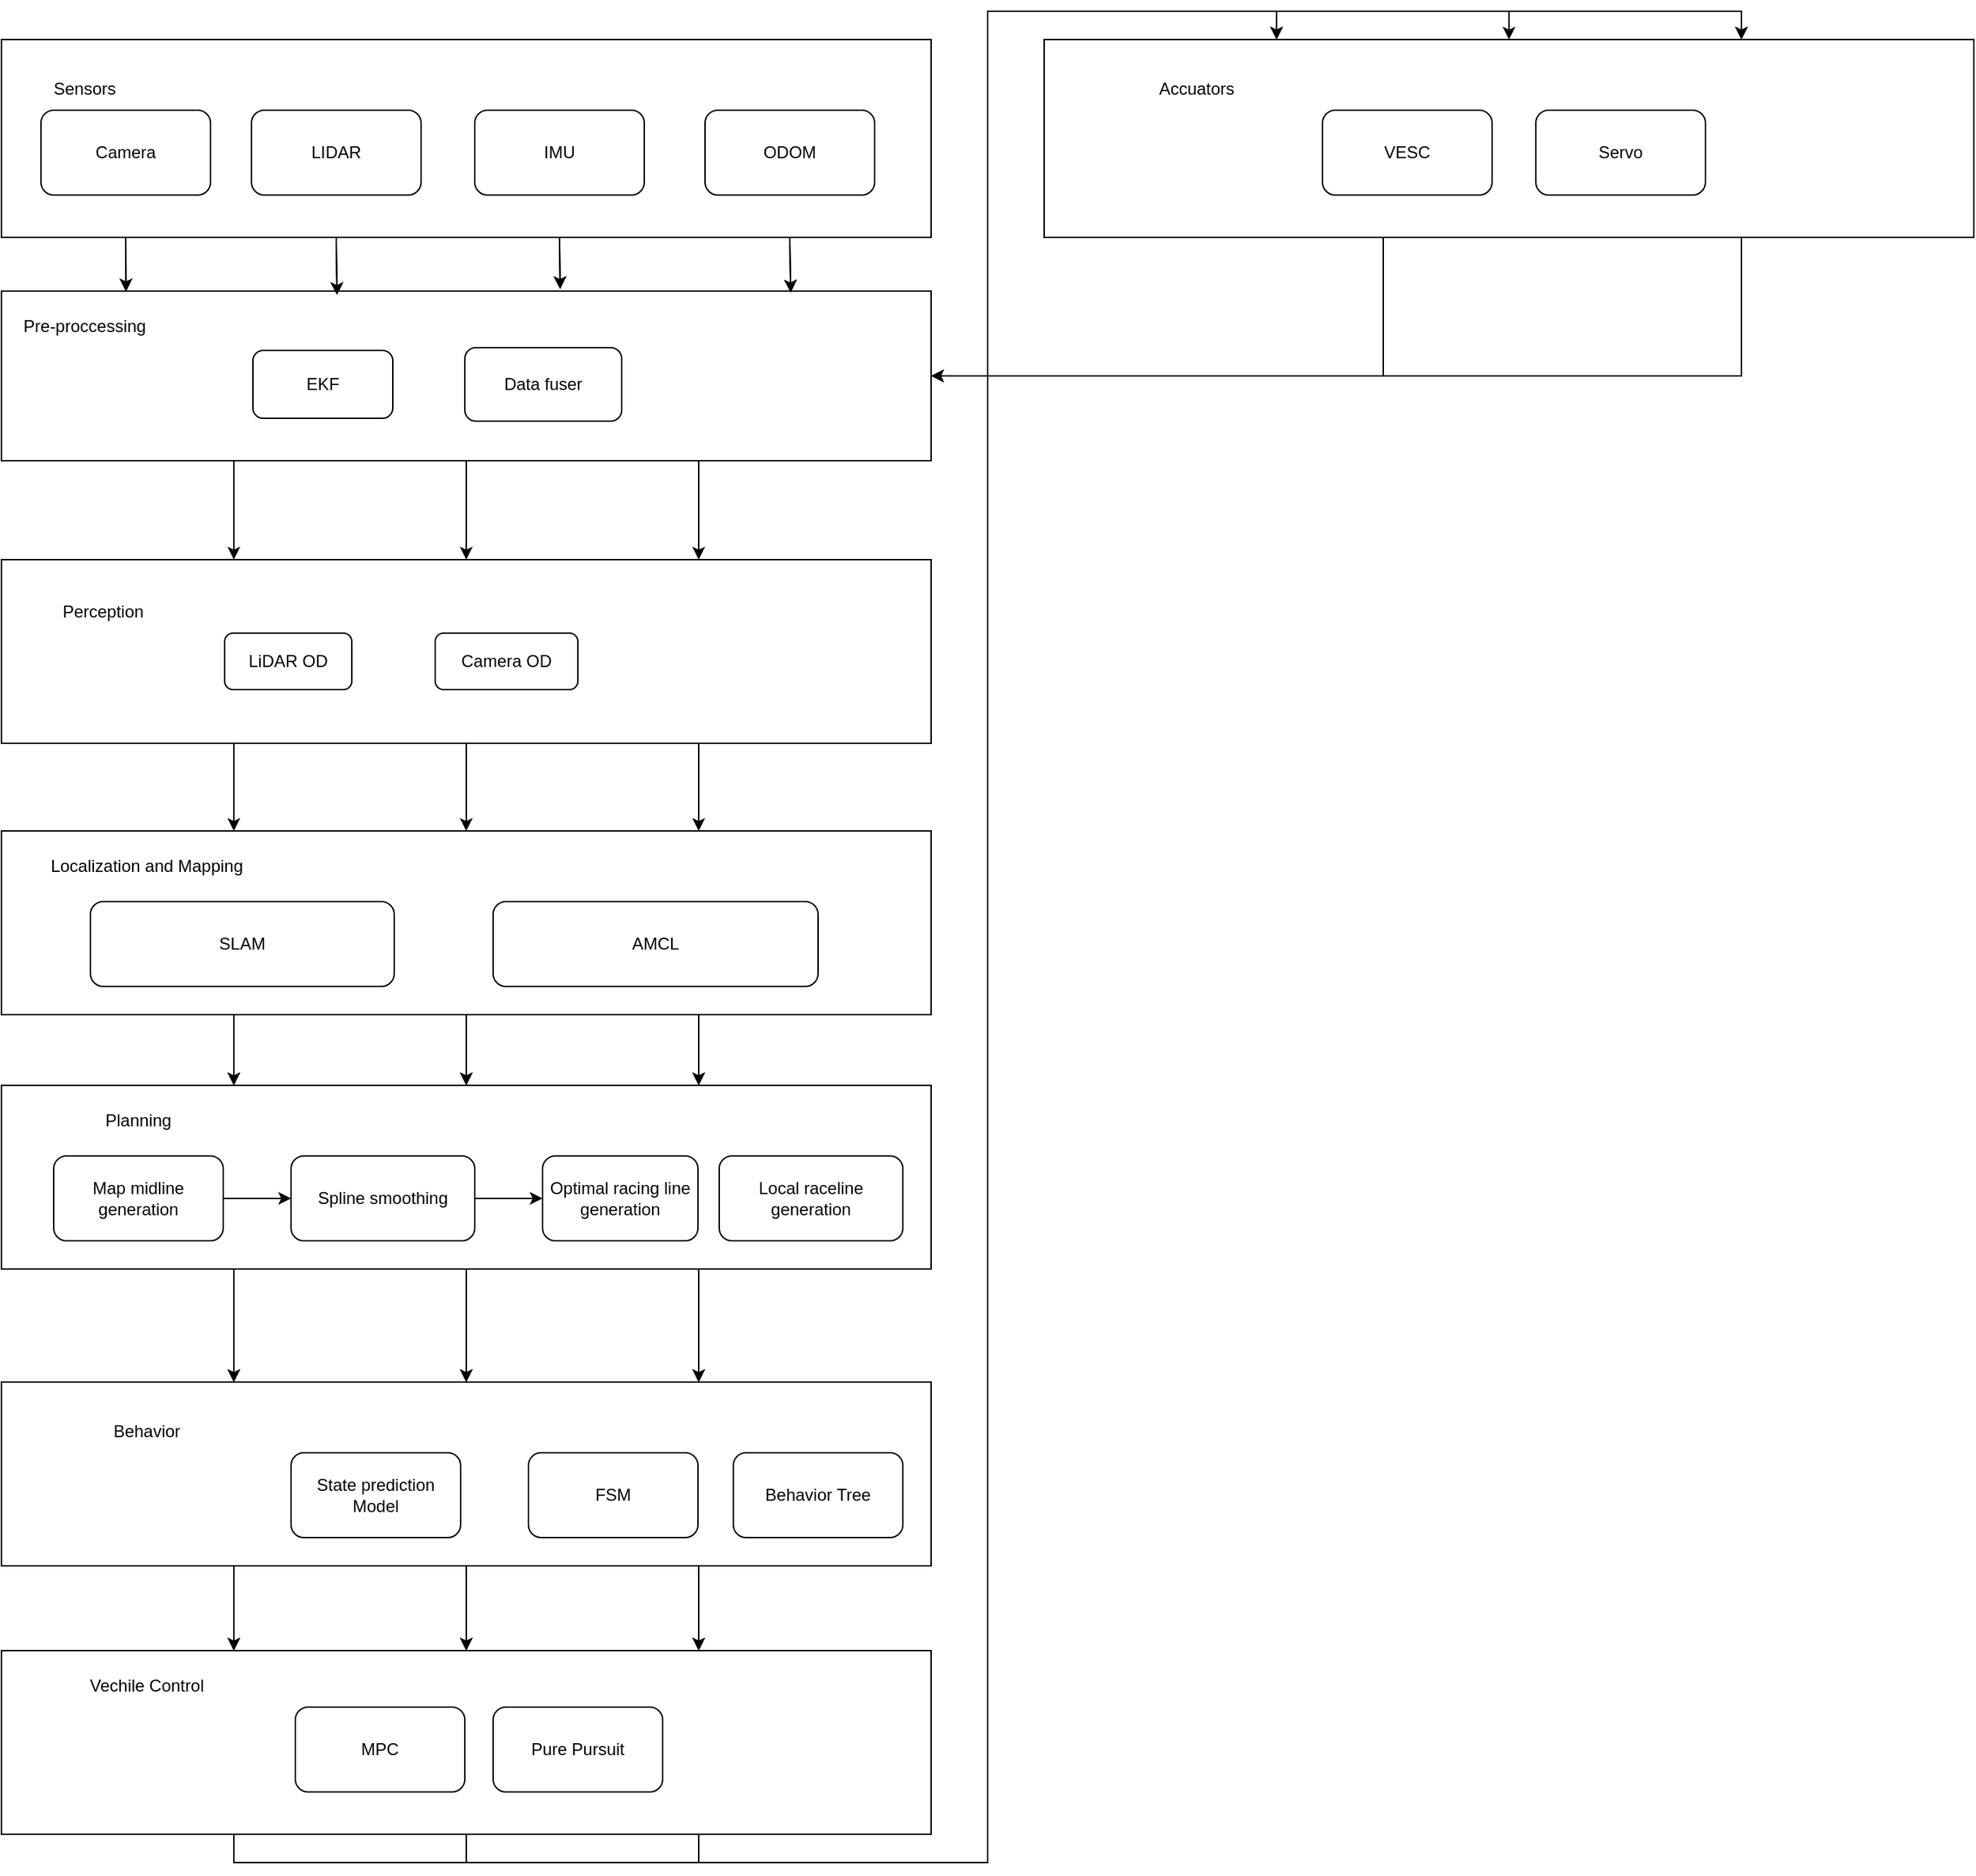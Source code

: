 <mxfile version="28.1.1">
  <diagram name="Page-1" id="lpdvkDeaQj6mhswcbwgS">
    <mxGraphModel dx="1603" dy="1923" grid="1" gridSize="10" guides="1" tooltips="1" connect="1" arrows="1" fold="1" page="1" pageScale="1" pageWidth="850" pageHeight="1100" math="0" shadow="0">
      <root>
        <mxCell id="0" />
        <mxCell id="1" parent="0" />
        <mxCell id="q6LDLmVfUIUNQwf7jNVP-4" value="" style="rounded=0;whiteSpace=wrap;html=1;labelBackgroundColor=none;" parent="1" vertex="1">
          <mxGeometry x="262" y="-462" width="658" height="120" as="geometry" />
        </mxCell>
        <mxCell id="q6LDLmVfUIUNQwf7jNVP-5" value="Pre-proccessing" style="text;strokeColor=none;align=center;fillColor=none;html=1;verticalAlign=middle;whiteSpace=wrap;rounded=0;labelBackgroundColor=none;" parent="1" vertex="1">
          <mxGeometry x="272" y="-452" width="98" height="30" as="geometry" />
        </mxCell>
        <mxCell id="q6LDLmVfUIUNQwf7jNVP-6" value="Camera" style="rounded=1;whiteSpace=wrap;html=1;labelBackgroundColor=none;" parent="1" vertex="1">
          <mxGeometry x="290" y="-590" width="120" height="60" as="geometry" />
        </mxCell>
        <mxCell id="q6LDLmVfUIUNQwf7jNVP-8" value="LIDAR" style="rounded=1;whiteSpace=wrap;html=1;labelBackgroundColor=none;" parent="1" vertex="1">
          <mxGeometry x="439" y="-590" width="120" height="60" as="geometry" />
        </mxCell>
        <mxCell id="q6LDLmVfUIUNQwf7jNVP-10" value="IMU" style="rounded=1;whiteSpace=wrap;html=1;labelBackgroundColor=none;" parent="1" vertex="1">
          <mxGeometry x="597" y="-590" width="120" height="60" as="geometry" />
        </mxCell>
        <mxCell id="q6LDLmVfUIUNQwf7jNVP-11" value="Fuser 1" style="rounded=1;whiteSpace=wrap;html=1;labelBackgroundColor=none;" parent="1" vertex="1">
          <mxGeometry x="459" y="-402" width="80" height="30" as="geometry" />
        </mxCell>
        <mxCell id="q6LDLmVfUIUNQwf7jNVP-12" value="Fuser 2" style="rounded=1;whiteSpace=wrap;html=1;labelBackgroundColor=none;" parent="1" vertex="1">
          <mxGeometry x="660" y="-402" width="80" height="30" as="geometry" />
        </mxCell>
        <mxCell id="q6LDLmVfUIUNQwf7jNVP-13" style="edgeStyle=orthogonalEdgeStyle;rounded=0;orthogonalLoop=1;jettySize=auto;html=1;exitX=0.25;exitY=1;exitDx=0;exitDy=0;entryX=0.25;entryY=0;entryDx=0;entryDy=0;labelBackgroundColor=none;fontColor=default;" parent="1" source="q6LDLmVfUIUNQwf7jNVP-16" target="q6LDLmVfUIUNQwf7jNVP-29" edge="1">
          <mxGeometry relative="1" as="geometry" />
        </mxCell>
        <mxCell id="q6LDLmVfUIUNQwf7jNVP-14" value="" style="edgeStyle=orthogonalEdgeStyle;rounded=0;orthogonalLoop=1;jettySize=auto;html=1;labelBackgroundColor=none;fontColor=default;" parent="1" source="q6LDLmVfUIUNQwf7jNVP-16" target="q6LDLmVfUIUNQwf7jNVP-29" edge="1">
          <mxGeometry relative="1" as="geometry" />
        </mxCell>
        <mxCell id="q6LDLmVfUIUNQwf7jNVP-15" style="edgeStyle=orthogonalEdgeStyle;rounded=0;orthogonalLoop=1;jettySize=auto;html=1;exitX=0.75;exitY=1;exitDx=0;exitDy=0;entryX=0.75;entryY=0;entryDx=0;entryDy=0;labelBackgroundColor=none;fontColor=default;" parent="1" source="q6LDLmVfUIUNQwf7jNVP-16" target="q6LDLmVfUIUNQwf7jNVP-29" edge="1">
          <mxGeometry relative="1" as="geometry" />
        </mxCell>
        <mxCell id="q6LDLmVfUIUNQwf7jNVP-16" value="" style="rounded=0;whiteSpace=wrap;html=1;labelBackgroundColor=none;" parent="1" vertex="1">
          <mxGeometry x="262" y="-80" width="658" height="130" as="geometry" />
        </mxCell>
        <mxCell id="q6LDLmVfUIUNQwf7jNVP-17" value="Localization and Mapping" style="text;strokeColor=none;align=center;fillColor=none;html=1;verticalAlign=middle;whiteSpace=wrap;rounded=0;labelBackgroundColor=none;" parent="1" vertex="1">
          <mxGeometry x="280" y="-70" width="170" height="30" as="geometry" />
        </mxCell>
        <mxCell id="q6LDLmVfUIUNQwf7jNVP-18" style="edgeStyle=orthogonalEdgeStyle;rounded=0;orthogonalLoop=1;jettySize=auto;html=1;entryX=0.134;entryY=0.002;entryDx=0;entryDy=0;entryPerimeter=0;labelBackgroundColor=none;fontColor=default;" parent="1" source="q6LDLmVfUIUNQwf7jNVP-6" target="q6LDLmVfUIUNQwf7jNVP-4" edge="1">
          <mxGeometry relative="1" as="geometry" />
        </mxCell>
        <mxCell id="q6LDLmVfUIUNQwf7jNVP-19" style="edgeStyle=orthogonalEdgeStyle;rounded=0;orthogonalLoop=1;jettySize=auto;html=1;entryX=0.361;entryY=0.023;entryDx=0;entryDy=0;entryPerimeter=0;labelBackgroundColor=none;fontColor=default;" parent="1" source="q6LDLmVfUIUNQwf7jNVP-8" target="q6LDLmVfUIUNQwf7jNVP-4" edge="1">
          <mxGeometry relative="1" as="geometry" />
        </mxCell>
        <mxCell id="q6LDLmVfUIUNQwf7jNVP-20" style="edgeStyle=orthogonalEdgeStyle;rounded=0;orthogonalLoop=1;jettySize=auto;html=1;entryX=0.601;entryY=-0.012;entryDx=0;entryDy=0;entryPerimeter=0;labelBackgroundColor=none;fontColor=default;" parent="1" source="q6LDLmVfUIUNQwf7jNVP-10" target="q6LDLmVfUIUNQwf7jNVP-4" edge="1">
          <mxGeometry relative="1" as="geometry" />
        </mxCell>
        <mxCell id="q6LDLmVfUIUNQwf7jNVP-22" value="ODOM" style="rounded=1;whiteSpace=wrap;html=1;labelBackgroundColor=none;" parent="1" vertex="1">
          <mxGeometry x="760" y="-590" width="120" height="60" as="geometry" />
        </mxCell>
        <mxCell id="q6LDLmVfUIUNQwf7jNVP-23" style="edgeStyle=orthogonalEdgeStyle;rounded=0;orthogonalLoop=1;jettySize=auto;html=1;entryX=0.849;entryY=0.008;entryDx=0;entryDy=0;entryPerimeter=0;labelBackgroundColor=none;fontColor=default;" parent="1" source="q6LDLmVfUIUNQwf7jNVP-22" target="q6LDLmVfUIUNQwf7jNVP-4" edge="1">
          <mxGeometry relative="1" as="geometry" />
        </mxCell>
        <mxCell id="q6LDLmVfUIUNQwf7jNVP-24" value="SLAM" style="rounded=1;whiteSpace=wrap;html=1;labelBackgroundColor=none;" parent="1" vertex="1">
          <mxGeometry x="325" y="-30" width="215" height="60" as="geometry" />
        </mxCell>
        <mxCell id="q6LDLmVfUIUNQwf7jNVP-25" value="AMCL" style="rounded=1;whiteSpace=wrap;html=1;labelBackgroundColor=none;" parent="1" vertex="1">
          <mxGeometry x="610" y="-30" width="230" height="60" as="geometry" />
        </mxCell>
        <mxCell id="q6LDLmVfUIUNQwf7jNVP-26" style="edgeStyle=orthogonalEdgeStyle;rounded=0;orthogonalLoop=1;jettySize=auto;html=1;exitX=0.25;exitY=1;exitDx=0;exitDy=0;entryX=0.25;entryY=0;entryDx=0;entryDy=0;labelBackgroundColor=none;fontColor=default;" parent="1" source="q6LDLmVfUIUNQwf7jNVP-29" target="q6LDLmVfUIUNQwf7jNVP-39" edge="1">
          <mxGeometry relative="1" as="geometry" />
        </mxCell>
        <mxCell id="q6LDLmVfUIUNQwf7jNVP-27" style="edgeStyle=orthogonalEdgeStyle;rounded=0;orthogonalLoop=1;jettySize=auto;html=1;exitX=0.5;exitY=1;exitDx=0;exitDy=0;entryX=0.5;entryY=0;entryDx=0;entryDy=0;labelBackgroundColor=none;fontColor=default;" parent="1" source="q6LDLmVfUIUNQwf7jNVP-29" target="q6LDLmVfUIUNQwf7jNVP-39" edge="1">
          <mxGeometry relative="1" as="geometry" />
        </mxCell>
        <mxCell id="q6LDLmVfUIUNQwf7jNVP-28" style="edgeStyle=orthogonalEdgeStyle;rounded=0;orthogonalLoop=1;jettySize=auto;html=1;exitX=0.75;exitY=1;exitDx=0;exitDy=0;entryX=0.75;entryY=0;entryDx=0;entryDy=0;labelBackgroundColor=none;fontColor=default;" parent="1" source="q6LDLmVfUIUNQwf7jNVP-29" target="q6LDLmVfUIUNQwf7jNVP-39" edge="1">
          <mxGeometry relative="1" as="geometry" />
        </mxCell>
        <mxCell id="q6LDLmVfUIUNQwf7jNVP-29" value="" style="rounded=0;whiteSpace=wrap;html=1;labelBackgroundColor=none;" parent="1" vertex="1">
          <mxGeometry x="262" y="100" width="658" height="130" as="geometry" />
        </mxCell>
        <mxCell id="q6LDLmVfUIUNQwf7jNVP-30" value="Map and Raceline generation" style="text;html=1;align=center;verticalAlign=middle;whiteSpace=wrap;rounded=0;labelBackgroundColor=none;" parent="1" vertex="1">
          <mxGeometry x="279" y="110" width="160" height="30" as="geometry" />
        </mxCell>
        <mxCell id="q6LDLmVfUIUNQwf7jNVP-31" style="edgeStyle=orthogonalEdgeStyle;rounded=0;orthogonalLoop=1;jettySize=auto;html=1;exitX=1;exitY=0.5;exitDx=0;exitDy=0;entryX=0;entryY=0.5;entryDx=0;entryDy=0;labelBackgroundColor=none;fontColor=default;" parent="1" source="q6LDLmVfUIUNQwf7jNVP-32" target="q6LDLmVfUIUNQwf7jNVP-34" edge="1">
          <mxGeometry relative="1" as="geometry" />
        </mxCell>
        <mxCell id="q6LDLmVfUIUNQwf7jNVP-32" value="Map midline generation" style="rounded=1;whiteSpace=wrap;html=1;labelBackgroundColor=none;" parent="1" vertex="1">
          <mxGeometry x="352" y="150" width="120" height="60" as="geometry" />
        </mxCell>
        <mxCell id="q6LDLmVfUIUNQwf7jNVP-33" value="" style="edgeStyle=orthogonalEdgeStyle;rounded=0;orthogonalLoop=1;jettySize=auto;html=1;labelBackgroundColor=none;fontColor=default;" parent="1" source="q6LDLmVfUIUNQwf7jNVP-34" target="q6LDLmVfUIUNQwf7jNVP-35" edge="1">
          <mxGeometry relative="1" as="geometry" />
        </mxCell>
        <mxCell id="q6LDLmVfUIUNQwf7jNVP-34" value="Spline smoothing" style="rounded=1;whiteSpace=wrap;html=1;labelBackgroundColor=none;" parent="1" vertex="1">
          <mxGeometry x="539" y="150" width="130" height="60" as="geometry" />
        </mxCell>
        <mxCell id="q6LDLmVfUIUNQwf7jNVP-35" value="Optimal racing line generation" style="rounded=1;whiteSpace=wrap;html=1;labelBackgroundColor=none;" parent="1" vertex="1">
          <mxGeometry x="740" y="150" width="110" height="60" as="geometry" />
        </mxCell>
        <mxCell id="q6LDLmVfUIUNQwf7jNVP-36" style="edgeStyle=orthogonalEdgeStyle;rounded=0;orthogonalLoop=1;jettySize=auto;html=1;exitX=0.25;exitY=1;exitDx=0;exitDy=0;entryX=0.25;entryY=0;entryDx=0;entryDy=0;labelBackgroundColor=none;fontColor=default;" parent="1" source="q6LDLmVfUIUNQwf7jNVP-39" target="q6LDLmVfUIUNQwf7jNVP-43" edge="1">
          <mxGeometry relative="1" as="geometry" />
        </mxCell>
        <mxCell id="q6LDLmVfUIUNQwf7jNVP-37" style="edgeStyle=orthogonalEdgeStyle;rounded=0;orthogonalLoop=1;jettySize=auto;html=1;exitX=0.5;exitY=1;exitDx=0;exitDy=0;entryX=0.5;entryY=0;entryDx=0;entryDy=0;labelBackgroundColor=none;fontColor=default;" parent="1" source="q6LDLmVfUIUNQwf7jNVP-39" target="q6LDLmVfUIUNQwf7jNVP-43" edge="1">
          <mxGeometry relative="1" as="geometry" />
        </mxCell>
        <mxCell id="q6LDLmVfUIUNQwf7jNVP-38" style="edgeStyle=orthogonalEdgeStyle;rounded=0;orthogonalLoop=1;jettySize=auto;html=1;exitX=0.75;exitY=1;exitDx=0;exitDy=0;entryX=0.75;entryY=0;entryDx=0;entryDy=0;labelBackgroundColor=none;fontColor=default;" parent="1" source="q6LDLmVfUIUNQwf7jNVP-39" target="q6LDLmVfUIUNQwf7jNVP-43" edge="1">
          <mxGeometry relative="1" as="geometry" />
        </mxCell>
        <mxCell id="q6LDLmVfUIUNQwf7jNVP-39" value="" style="rounded=0;whiteSpace=wrap;html=1;labelBackgroundColor=none;" parent="1" vertex="1">
          <mxGeometry x="262" y="310" width="658" height="130" as="geometry" />
        </mxCell>
        <mxCell id="q6LDLmVfUIUNQwf7jNVP-40" value="Vechile State Machine" style="text;html=1;align=center;verticalAlign=middle;whiteSpace=wrap;rounded=0;labelBackgroundColor=none;" parent="1" vertex="1">
          <mxGeometry x="285" y="330" width="160" height="30" as="geometry" />
        </mxCell>
        <mxCell id="q6LDLmVfUIUNQwf7jNVP-41" value="FSM" style="rounded=1;whiteSpace=wrap;html=1;labelBackgroundColor=none;" parent="1" vertex="1">
          <mxGeometry x="720" y="360" width="120" height="60" as="geometry" />
        </mxCell>
        <mxCell id="q6LDLmVfUIUNQwf7jNVP-42" value="&lt;div&gt;State prediction&lt;/div&gt;&lt;div&gt;Model&lt;/div&gt;" style="rounded=1;whiteSpace=wrap;html=1;labelBackgroundColor=none;" parent="1" vertex="1">
          <mxGeometry x="549" y="360" width="120" height="60" as="geometry" />
        </mxCell>
        <mxCell id="q6LDLmVfUIUNQwf7jNVP-59" style="edgeStyle=orthogonalEdgeStyle;rounded=0;orthogonalLoop=1;jettySize=auto;html=1;exitX=0.25;exitY=1;exitDx=0;exitDy=0;entryX=0.25;entryY=0;entryDx=0;entryDy=0;labelBackgroundColor=none;fontColor=default;" parent="1" source="q6LDLmVfUIUNQwf7jNVP-43" target="q6LDLmVfUIUNQwf7jNVP-54" edge="1">
          <mxGeometry relative="1" as="geometry" />
        </mxCell>
        <mxCell id="q6LDLmVfUIUNQwf7jNVP-61" style="edgeStyle=orthogonalEdgeStyle;rounded=0;orthogonalLoop=1;jettySize=auto;html=1;exitX=0.75;exitY=1;exitDx=0;exitDy=0;entryX=0.75;entryY=0;entryDx=0;entryDy=0;labelBackgroundColor=none;fontColor=default;" parent="1" source="q6LDLmVfUIUNQwf7jNVP-43" target="q6LDLmVfUIUNQwf7jNVP-54" edge="1">
          <mxGeometry relative="1" as="geometry" />
        </mxCell>
        <mxCell id="q6LDLmVfUIUNQwf7jNVP-43" value="" style="rounded=0;whiteSpace=wrap;html=1;labelBackgroundColor=none;" parent="1" vertex="1">
          <mxGeometry x="262" y="500" width="658" height="130" as="geometry" />
        </mxCell>
        <mxCell id="q6LDLmVfUIUNQwf7jNVP-44" value="Vechile Control" style="text;html=1;align=center;verticalAlign=middle;whiteSpace=wrap;rounded=0;labelBackgroundColor=none;" parent="1" vertex="1">
          <mxGeometry x="285" y="510" width="160" height="30" as="geometry" />
        </mxCell>
        <mxCell id="q6LDLmVfUIUNQwf7jNVP-45" value="MPC" style="rounded=1;whiteSpace=wrap;html=1;labelBackgroundColor=none;" parent="1" vertex="1">
          <mxGeometry x="470" y="540" width="120" height="60" as="geometry" />
        </mxCell>
        <mxCell id="q6LDLmVfUIUNQwf7jNVP-46" value="Pure Pursuit" style="rounded=1;whiteSpace=wrap;html=1;labelBackgroundColor=none;" parent="1" vertex="1">
          <mxGeometry x="610" y="540" width="120" height="60" as="geometry" />
        </mxCell>
        <mxCell id="q6LDLmVfUIUNQwf7jNVP-54" value="" style="rounded=0;whiteSpace=wrap;html=1;labelBackgroundColor=none;" parent="1" vertex="1">
          <mxGeometry x="1000" y="-640" width="658" height="140" as="geometry" />
        </mxCell>
        <mxCell id="q6LDLmVfUIUNQwf7jNVP-55" value="Accuators" style="text;html=1;align=center;verticalAlign=middle;whiteSpace=wrap;rounded=0;labelBackgroundColor=none;" parent="1" vertex="1">
          <mxGeometry x="1028" y="-620" width="160" height="30" as="geometry" />
        </mxCell>
        <mxCell id="q6LDLmVfUIUNQwf7jNVP-62" value="Motor" style="rounded=1;whiteSpace=wrap;html=1;labelBackgroundColor=none;" parent="1" vertex="1">
          <mxGeometry x="1197" y="-590" width="120" height="60" as="geometry" />
        </mxCell>
        <mxCell id="q6LDLmVfUIUNQwf7jNVP-63" value="Servo" style="rounded=1;whiteSpace=wrap;html=1;labelBackgroundColor=none;" parent="1" vertex="1">
          <mxGeometry x="1348" y="-590" width="120" height="60" as="geometry" />
        </mxCell>
        <mxCell id="q6LDLmVfUIUNQwf7jNVP-122" style="edgeStyle=orthogonalEdgeStyle;rounded=0;orthogonalLoop=1;jettySize=auto;html=1;exitX=0.25;exitY=1;exitDx=0;exitDy=0;entryX=0.25;entryY=0;entryDx=0;entryDy=0;" parent="1" source="q6LDLmVfUIUNQwf7jNVP-67" target="q6LDLmVfUIUNQwf7jNVP-121" edge="1">
          <mxGeometry relative="1" as="geometry" />
        </mxCell>
        <mxCell id="q6LDLmVfUIUNQwf7jNVP-123" value="" style="edgeStyle=orthogonalEdgeStyle;rounded=0;orthogonalLoop=1;jettySize=auto;html=1;" parent="1" source="q6LDLmVfUIUNQwf7jNVP-67" target="q6LDLmVfUIUNQwf7jNVP-121" edge="1">
          <mxGeometry relative="1" as="geometry" />
        </mxCell>
        <mxCell id="q6LDLmVfUIUNQwf7jNVP-124" style="edgeStyle=orthogonalEdgeStyle;rounded=0;orthogonalLoop=1;jettySize=auto;html=1;exitX=0.75;exitY=1;exitDx=0;exitDy=0;entryX=0.75;entryY=0;entryDx=0;entryDy=0;" parent="1" source="q6LDLmVfUIUNQwf7jNVP-67" target="q6LDLmVfUIUNQwf7jNVP-121" edge="1">
          <mxGeometry relative="1" as="geometry" />
        </mxCell>
        <mxCell id="q6LDLmVfUIUNQwf7jNVP-67" value="" style="rounded=0;whiteSpace=wrap;html=1;labelBackgroundColor=none;" parent="1" vertex="1">
          <mxGeometry x="262" y="-462" width="658" height="120" as="geometry" />
        </mxCell>
        <mxCell id="q6LDLmVfUIUNQwf7jNVP-68" value="Pre-proccessing" style="text;strokeColor=none;align=center;fillColor=none;html=1;verticalAlign=middle;whiteSpace=wrap;rounded=0;labelBackgroundColor=none;" parent="1" vertex="1">
          <mxGeometry x="272" y="-452" width="98" height="30" as="geometry" />
        </mxCell>
        <mxCell id="q6LDLmVfUIUNQwf7jNVP-72" value="EKF" style="rounded=1;whiteSpace=wrap;html=1;labelBackgroundColor=none;" parent="1" vertex="1">
          <mxGeometry x="440" y="-420" width="99" height="48" as="geometry" />
        </mxCell>
        <mxCell id="q6LDLmVfUIUNQwf7jNVP-73" value="&lt;div&gt;Data fuser&lt;/div&gt;" style="rounded=1;whiteSpace=wrap;html=1;labelBackgroundColor=none;" parent="1" vertex="1">
          <mxGeometry x="590" y="-422" width="111" height="52" as="geometry" />
        </mxCell>
        <mxCell id="q6LDLmVfUIUNQwf7jNVP-74" style="edgeStyle=orthogonalEdgeStyle;rounded=0;orthogonalLoop=1;jettySize=auto;html=1;exitX=0.25;exitY=1;exitDx=0;exitDy=0;entryX=0.25;entryY=0;entryDx=0;entryDy=0;labelBackgroundColor=none;fontColor=default;" parent="1" source="q6LDLmVfUIUNQwf7jNVP-77" target="q6LDLmVfUIUNQwf7jNVP-89" edge="1">
          <mxGeometry relative="1" as="geometry" />
        </mxCell>
        <mxCell id="q6LDLmVfUIUNQwf7jNVP-75" value="" style="edgeStyle=orthogonalEdgeStyle;rounded=0;orthogonalLoop=1;jettySize=auto;html=1;labelBackgroundColor=none;fontColor=default;" parent="1" source="q6LDLmVfUIUNQwf7jNVP-77" target="q6LDLmVfUIUNQwf7jNVP-89" edge="1">
          <mxGeometry relative="1" as="geometry" />
        </mxCell>
        <mxCell id="q6LDLmVfUIUNQwf7jNVP-76" style="edgeStyle=orthogonalEdgeStyle;rounded=0;orthogonalLoop=1;jettySize=auto;html=1;exitX=0.75;exitY=1;exitDx=0;exitDy=0;entryX=0.75;entryY=0;entryDx=0;entryDy=0;labelBackgroundColor=none;fontColor=default;" parent="1" source="q6LDLmVfUIUNQwf7jNVP-77" target="q6LDLmVfUIUNQwf7jNVP-89" edge="1">
          <mxGeometry relative="1" as="geometry" />
        </mxCell>
        <mxCell id="q6LDLmVfUIUNQwf7jNVP-77" value="" style="rounded=0;whiteSpace=wrap;html=1;labelBackgroundColor=none;" parent="1" vertex="1">
          <mxGeometry x="262" y="-80" width="658" height="130" as="geometry" />
        </mxCell>
        <mxCell id="q6LDLmVfUIUNQwf7jNVP-78" value="Localization and Mapping" style="text;strokeColor=none;align=center;fillColor=none;html=1;verticalAlign=middle;whiteSpace=wrap;rounded=0;labelBackgroundColor=none;" parent="1" vertex="1">
          <mxGeometry x="280" y="-70" width="170" height="30" as="geometry" />
        </mxCell>
        <mxCell id="q6LDLmVfUIUNQwf7jNVP-79" style="edgeStyle=orthogonalEdgeStyle;rounded=0;orthogonalLoop=1;jettySize=auto;html=1;entryX=0.134;entryY=0.002;entryDx=0;entryDy=0;entryPerimeter=0;labelBackgroundColor=none;fontColor=default;" parent="1" source="q6LDLmVfUIUNQwf7jNVP-69" target="q6LDLmVfUIUNQwf7jNVP-67" edge="1">
          <mxGeometry relative="1" as="geometry" />
        </mxCell>
        <mxCell id="q6LDLmVfUIUNQwf7jNVP-80" style="edgeStyle=orthogonalEdgeStyle;rounded=0;orthogonalLoop=1;jettySize=auto;html=1;entryX=0.361;entryY=0.023;entryDx=0;entryDy=0;entryPerimeter=0;labelBackgroundColor=none;fontColor=default;" parent="1" source="q6LDLmVfUIUNQwf7jNVP-70" target="q6LDLmVfUIUNQwf7jNVP-67" edge="1">
          <mxGeometry relative="1" as="geometry" />
        </mxCell>
        <mxCell id="q6LDLmVfUIUNQwf7jNVP-81" style="edgeStyle=orthogonalEdgeStyle;rounded=0;orthogonalLoop=1;jettySize=auto;html=1;entryX=0.601;entryY=-0.012;entryDx=0;entryDy=0;entryPerimeter=0;labelBackgroundColor=none;fontColor=default;" parent="1" source="q6LDLmVfUIUNQwf7jNVP-71" target="q6LDLmVfUIUNQwf7jNVP-67" edge="1">
          <mxGeometry relative="1" as="geometry" />
        </mxCell>
        <mxCell id="q6LDLmVfUIUNQwf7jNVP-83" style="edgeStyle=orthogonalEdgeStyle;rounded=0;orthogonalLoop=1;jettySize=auto;html=1;entryX=0.849;entryY=0.008;entryDx=0;entryDy=0;entryPerimeter=0;labelBackgroundColor=none;fontColor=default;" parent="1" source="q6LDLmVfUIUNQwf7jNVP-82" target="q6LDLmVfUIUNQwf7jNVP-67" edge="1">
          <mxGeometry relative="1" as="geometry" />
        </mxCell>
        <mxCell id="q6LDLmVfUIUNQwf7jNVP-84" value="SLAM" style="rounded=1;whiteSpace=wrap;html=1;labelBackgroundColor=none;" parent="1" vertex="1">
          <mxGeometry x="325" y="-30" width="215" height="60" as="geometry" />
        </mxCell>
        <mxCell id="q6LDLmVfUIUNQwf7jNVP-85" value="AMCL" style="rounded=1;whiteSpace=wrap;html=1;labelBackgroundColor=none;" parent="1" vertex="1">
          <mxGeometry x="610" y="-30" width="230" height="60" as="geometry" />
        </mxCell>
        <mxCell id="q6LDLmVfUIUNQwf7jNVP-86" style="edgeStyle=orthogonalEdgeStyle;rounded=0;orthogonalLoop=1;jettySize=auto;html=1;exitX=0.25;exitY=1;exitDx=0;exitDy=0;entryX=0.25;entryY=0;entryDx=0;entryDy=0;labelBackgroundColor=none;fontColor=default;" parent="1" source="q6LDLmVfUIUNQwf7jNVP-89" target="q6LDLmVfUIUNQwf7jNVP-99" edge="1">
          <mxGeometry relative="1" as="geometry" />
        </mxCell>
        <mxCell id="q6LDLmVfUIUNQwf7jNVP-87" style="edgeStyle=orthogonalEdgeStyle;rounded=0;orthogonalLoop=1;jettySize=auto;html=1;exitX=0.5;exitY=1;exitDx=0;exitDy=0;entryX=0.5;entryY=0;entryDx=0;entryDy=0;labelBackgroundColor=none;fontColor=default;" parent="1" source="q6LDLmVfUIUNQwf7jNVP-89" target="q6LDLmVfUIUNQwf7jNVP-99" edge="1">
          <mxGeometry relative="1" as="geometry" />
        </mxCell>
        <mxCell id="q6LDLmVfUIUNQwf7jNVP-88" style="edgeStyle=orthogonalEdgeStyle;rounded=0;orthogonalLoop=1;jettySize=auto;html=1;exitX=0.75;exitY=1;exitDx=0;exitDy=0;entryX=0.75;entryY=0;entryDx=0;entryDy=0;labelBackgroundColor=none;fontColor=default;" parent="1" source="q6LDLmVfUIUNQwf7jNVP-89" target="q6LDLmVfUIUNQwf7jNVP-99" edge="1">
          <mxGeometry relative="1" as="geometry" />
        </mxCell>
        <mxCell id="q6LDLmVfUIUNQwf7jNVP-89" value="" style="rounded=0;whiteSpace=wrap;html=1;labelBackgroundColor=none;" parent="1" vertex="1">
          <mxGeometry x="262" y="100" width="658" height="130" as="geometry" />
        </mxCell>
        <mxCell id="q6LDLmVfUIUNQwf7jNVP-90" value="&lt;div&gt;Planning&lt;/div&gt;" style="text;html=1;align=center;verticalAlign=middle;whiteSpace=wrap;rounded=0;labelBackgroundColor=none;" parent="1" vertex="1">
          <mxGeometry x="279" y="110" width="160" height="30" as="geometry" />
        </mxCell>
        <mxCell id="q6LDLmVfUIUNQwf7jNVP-91" style="edgeStyle=orthogonalEdgeStyle;rounded=0;orthogonalLoop=1;jettySize=auto;html=1;exitX=1;exitY=0.5;exitDx=0;exitDy=0;entryX=0;entryY=0.5;entryDx=0;entryDy=0;labelBackgroundColor=none;fontColor=default;" parent="1" source="q6LDLmVfUIUNQwf7jNVP-92" target="q6LDLmVfUIUNQwf7jNVP-94" edge="1">
          <mxGeometry relative="1" as="geometry" />
        </mxCell>
        <mxCell id="q6LDLmVfUIUNQwf7jNVP-92" value="Map midline generation" style="rounded=1;whiteSpace=wrap;html=1;labelBackgroundColor=none;" parent="1" vertex="1">
          <mxGeometry x="299" y="150" width="120" height="60" as="geometry" />
        </mxCell>
        <mxCell id="q6LDLmVfUIUNQwf7jNVP-93" value="" style="edgeStyle=orthogonalEdgeStyle;rounded=0;orthogonalLoop=1;jettySize=auto;html=1;labelBackgroundColor=none;fontColor=default;" parent="1" source="q6LDLmVfUIUNQwf7jNVP-94" target="q6LDLmVfUIUNQwf7jNVP-95" edge="1">
          <mxGeometry relative="1" as="geometry" />
        </mxCell>
        <mxCell id="q6LDLmVfUIUNQwf7jNVP-94" value="Spline smoothing" style="rounded=1;whiteSpace=wrap;html=1;labelBackgroundColor=none;" parent="1" vertex="1">
          <mxGeometry x="467" y="150" width="130" height="60" as="geometry" />
        </mxCell>
        <mxCell id="q6LDLmVfUIUNQwf7jNVP-95" value="Optimal racing line generation" style="rounded=1;whiteSpace=wrap;html=1;labelBackgroundColor=none;" parent="1" vertex="1">
          <mxGeometry x="645" y="150" width="110" height="60" as="geometry" />
        </mxCell>
        <mxCell id="q6LDLmVfUIUNQwf7jNVP-96" style="edgeStyle=orthogonalEdgeStyle;rounded=0;orthogonalLoop=1;jettySize=auto;html=1;exitX=0.25;exitY=1;exitDx=0;exitDy=0;entryX=0.25;entryY=0;entryDx=0;entryDy=0;labelBackgroundColor=none;fontColor=default;" parent="1" source="q6LDLmVfUIUNQwf7jNVP-99" target="q6LDLmVfUIUNQwf7jNVP-106" edge="1">
          <mxGeometry relative="1" as="geometry" />
        </mxCell>
        <mxCell id="q6LDLmVfUIUNQwf7jNVP-97" style="edgeStyle=orthogonalEdgeStyle;rounded=0;orthogonalLoop=1;jettySize=auto;html=1;exitX=0.5;exitY=1;exitDx=0;exitDy=0;entryX=0.5;entryY=0;entryDx=0;entryDy=0;labelBackgroundColor=none;fontColor=default;" parent="1" source="q6LDLmVfUIUNQwf7jNVP-99" target="q6LDLmVfUIUNQwf7jNVP-106" edge="1">
          <mxGeometry relative="1" as="geometry" />
        </mxCell>
        <mxCell id="q6LDLmVfUIUNQwf7jNVP-98" style="edgeStyle=orthogonalEdgeStyle;rounded=0;orthogonalLoop=1;jettySize=auto;html=1;exitX=0.75;exitY=1;exitDx=0;exitDy=0;entryX=0.75;entryY=0;entryDx=0;entryDy=0;labelBackgroundColor=none;fontColor=default;" parent="1" source="q6LDLmVfUIUNQwf7jNVP-99" target="q6LDLmVfUIUNQwf7jNVP-106" edge="1">
          <mxGeometry relative="1" as="geometry" />
        </mxCell>
        <mxCell id="q6LDLmVfUIUNQwf7jNVP-99" value="" style="rounded=0;whiteSpace=wrap;html=1;labelBackgroundColor=none;" parent="1" vertex="1">
          <mxGeometry x="262" y="310" width="658" height="130" as="geometry" />
        </mxCell>
        <mxCell id="q6LDLmVfUIUNQwf7jNVP-100" value="&lt;div&gt;Behavior&lt;/div&gt;" style="text;html=1;align=center;verticalAlign=middle;whiteSpace=wrap;rounded=0;labelBackgroundColor=none;" parent="1" vertex="1">
          <mxGeometry x="285" y="330" width="160" height="30" as="geometry" />
        </mxCell>
        <mxCell id="q6LDLmVfUIUNQwf7jNVP-101" value="FSM" style="rounded=1;whiteSpace=wrap;html=1;labelBackgroundColor=none;" parent="1" vertex="1">
          <mxGeometry x="635" y="360" width="120" height="60" as="geometry" />
        </mxCell>
        <mxCell id="q6LDLmVfUIUNQwf7jNVP-102" value="&lt;div&gt;State prediction&lt;/div&gt;&lt;div&gt;Model&lt;/div&gt;" style="rounded=1;whiteSpace=wrap;html=1;labelBackgroundColor=none;" parent="1" vertex="1">
          <mxGeometry x="467" y="360" width="120" height="60" as="geometry" />
        </mxCell>
        <mxCell id="q6LDLmVfUIUNQwf7jNVP-103" style="edgeStyle=orthogonalEdgeStyle;rounded=0;orthogonalLoop=1;jettySize=auto;html=1;exitX=0.25;exitY=1;exitDx=0;exitDy=0;entryX=0.25;entryY=0;entryDx=0;entryDy=0;labelBackgroundColor=none;fontColor=default;" parent="1" source="q6LDLmVfUIUNQwf7jNVP-106" target="q6LDLmVfUIUNQwf7jNVP-115" edge="1">
          <mxGeometry relative="1" as="geometry" />
        </mxCell>
        <mxCell id="q6LDLmVfUIUNQwf7jNVP-104" value="" style="edgeStyle=orthogonalEdgeStyle;rounded=0;orthogonalLoop=1;jettySize=auto;html=1;labelBackgroundColor=none;fontColor=default;" parent="1" source="q6LDLmVfUIUNQwf7jNVP-106" target="q6LDLmVfUIUNQwf7jNVP-115" edge="1">
          <mxGeometry relative="1" as="geometry">
            <Array as="points">
              <mxPoint x="591" y="650" />
              <mxPoint x="960" y="650" />
              <mxPoint x="960" y="-660" />
              <mxPoint x="1329" y="-660" />
            </Array>
          </mxGeometry>
        </mxCell>
        <mxCell id="q6LDLmVfUIUNQwf7jNVP-105" style="edgeStyle=orthogonalEdgeStyle;rounded=0;orthogonalLoop=1;jettySize=auto;html=1;exitX=0.75;exitY=1;exitDx=0;exitDy=0;entryX=0.75;entryY=0;entryDx=0;entryDy=0;labelBackgroundColor=none;fontColor=default;" parent="1" source="q6LDLmVfUIUNQwf7jNVP-106" target="q6LDLmVfUIUNQwf7jNVP-115" edge="1">
          <mxGeometry relative="1" as="geometry" />
        </mxCell>
        <mxCell id="q6LDLmVfUIUNQwf7jNVP-106" value="" style="rounded=0;whiteSpace=wrap;html=1;labelBackgroundColor=none;" parent="1" vertex="1">
          <mxGeometry x="262" y="500" width="658" height="130" as="geometry" />
        </mxCell>
        <mxCell id="q6LDLmVfUIUNQwf7jNVP-107" value="Vechile Control" style="text;html=1;align=center;verticalAlign=middle;whiteSpace=wrap;rounded=0;labelBackgroundColor=none;" parent="1" vertex="1">
          <mxGeometry x="285" y="510" width="160" height="30" as="geometry" />
        </mxCell>
        <mxCell id="q6LDLmVfUIUNQwf7jNVP-108" value="MPC" style="rounded=1;whiteSpace=wrap;html=1;labelBackgroundColor=none;" parent="1" vertex="1">
          <mxGeometry x="470" y="540" width="120" height="60" as="geometry" />
        </mxCell>
        <mxCell id="q6LDLmVfUIUNQwf7jNVP-109" value="Pure Pursuit" style="rounded=1;whiteSpace=wrap;html=1;labelBackgroundColor=none;" parent="1" vertex="1">
          <mxGeometry x="610" y="540" width="120" height="60" as="geometry" />
        </mxCell>
        <mxCell id="uVJZIOvpI1vd4BlBquMs-2" style="edgeStyle=orthogonalEdgeStyle;rounded=0;orthogonalLoop=1;jettySize=auto;html=1;entryX=1;entryY=0.5;entryDx=0;entryDy=0;" edge="1" parent="1" source="q6LDLmVfUIUNQwf7jNVP-115" target="q6LDLmVfUIUNQwf7jNVP-67">
          <mxGeometry relative="1" as="geometry">
            <mxPoint x="1329" y="-400" as="targetPoint" />
            <Array as="points">
              <mxPoint x="1240" y="-402" />
            </Array>
          </mxGeometry>
        </mxCell>
        <mxCell id="uVJZIOvpI1vd4BlBquMs-3" style="edgeStyle=orthogonalEdgeStyle;rounded=0;orthogonalLoop=1;jettySize=auto;html=1;exitX=0.75;exitY=1;exitDx=0;exitDy=0;entryX=1;entryY=0.5;entryDx=0;entryDy=0;" edge="1" parent="1" source="q6LDLmVfUIUNQwf7jNVP-115" target="q6LDLmVfUIUNQwf7jNVP-67">
          <mxGeometry relative="1" as="geometry" />
        </mxCell>
        <mxCell id="q6LDLmVfUIUNQwf7jNVP-115" value="" style="rounded=0;whiteSpace=wrap;html=1;labelBackgroundColor=none;" parent="1" vertex="1">
          <mxGeometry x="1000" y="-640" width="658" height="140" as="geometry" />
        </mxCell>
        <mxCell id="q6LDLmVfUIUNQwf7jNVP-116" value="Accuators" style="text;html=1;align=center;verticalAlign=middle;whiteSpace=wrap;rounded=0;labelBackgroundColor=none;" parent="1" vertex="1">
          <mxGeometry x="1028" y="-620" width="160" height="30" as="geometry" />
        </mxCell>
        <mxCell id="q6LDLmVfUIUNQwf7jNVP-117" value="VESC" style="rounded=1;whiteSpace=wrap;html=1;labelBackgroundColor=none;" parent="1" vertex="1">
          <mxGeometry x="1197" y="-590" width="120" height="60" as="geometry" />
        </mxCell>
        <mxCell id="q6LDLmVfUIUNQwf7jNVP-118" value="Servo" style="rounded=1;whiteSpace=wrap;html=1;labelBackgroundColor=none;" parent="1" vertex="1">
          <mxGeometry x="1348" y="-590" width="120" height="60" as="geometry" />
        </mxCell>
        <mxCell id="q6LDLmVfUIUNQwf7jNVP-126" style="edgeStyle=orthogonalEdgeStyle;rounded=0;orthogonalLoop=1;jettySize=auto;html=1;entryX=0.5;entryY=0;entryDx=0;entryDy=0;" parent="1" source="q6LDLmVfUIUNQwf7jNVP-121" target="q6LDLmVfUIUNQwf7jNVP-77" edge="1">
          <mxGeometry relative="1" as="geometry" />
        </mxCell>
        <mxCell id="q6LDLmVfUIUNQwf7jNVP-127" style="edgeStyle=orthogonalEdgeStyle;rounded=0;orthogonalLoop=1;jettySize=auto;html=1;exitX=0.75;exitY=1;exitDx=0;exitDy=0;entryX=0.75;entryY=0;entryDx=0;entryDy=0;" parent="1" source="q6LDLmVfUIUNQwf7jNVP-121" target="q6LDLmVfUIUNQwf7jNVP-77" edge="1">
          <mxGeometry relative="1" as="geometry" />
        </mxCell>
        <mxCell id="q6LDLmVfUIUNQwf7jNVP-128" style="edgeStyle=orthogonalEdgeStyle;rounded=0;orthogonalLoop=1;jettySize=auto;html=1;exitX=0.25;exitY=1;exitDx=0;exitDy=0;entryX=0.25;entryY=0;entryDx=0;entryDy=0;" parent="1" source="q6LDLmVfUIUNQwf7jNVP-121" target="q6LDLmVfUIUNQwf7jNVP-77" edge="1">
          <mxGeometry relative="1" as="geometry" />
        </mxCell>
        <mxCell id="q6LDLmVfUIUNQwf7jNVP-121" value="" style="rounded=0;whiteSpace=wrap;html=1;labelBackgroundColor=none;" parent="1" vertex="1">
          <mxGeometry x="262" y="-272" width="658" height="130" as="geometry" />
        </mxCell>
        <mxCell id="q6LDLmVfUIUNQwf7jNVP-129" value="Perception" style="text;strokeColor=none;align=center;fillColor=none;html=1;verticalAlign=middle;whiteSpace=wrap;rounded=0;labelBackgroundColor=none;" parent="1" vertex="1">
          <mxGeometry x="285" y="-250" width="98" height="30" as="geometry" />
        </mxCell>
        <mxCell id="q6LDLmVfUIUNQwf7jNVP-135" value="" style="rounded=0;whiteSpace=wrap;html=1;labelBackgroundColor=none;" parent="1" vertex="1">
          <mxGeometry x="262" y="-640" width="658" height="140" as="geometry" />
        </mxCell>
        <mxCell id="q6LDLmVfUIUNQwf7jNVP-130" value="LiDAR OD" style="rounded=1;whiteSpace=wrap;html=1;labelBackgroundColor=none;" parent="1" vertex="1">
          <mxGeometry x="420" y="-220" width="90" height="40" as="geometry" />
        </mxCell>
        <mxCell id="q6LDLmVfUIUNQwf7jNVP-131" value="Camera OD" style="rounded=1;whiteSpace=wrap;html=1;labelBackgroundColor=none;" parent="1" vertex="1">
          <mxGeometry x="569" y="-220" width="101" height="40" as="geometry" />
        </mxCell>
        <mxCell id="q6LDLmVfUIUNQwf7jNVP-69" value="Camera" style="rounded=1;whiteSpace=wrap;html=1;labelBackgroundColor=none;" parent="1" vertex="1">
          <mxGeometry x="290" y="-590" width="120" height="60" as="geometry" />
        </mxCell>
        <mxCell id="q6LDLmVfUIUNQwf7jNVP-70" value="LIDAR" style="rounded=1;whiteSpace=wrap;html=1;labelBackgroundColor=none;" parent="1" vertex="1">
          <mxGeometry x="439" y="-590" width="120" height="60" as="geometry" />
        </mxCell>
        <mxCell id="q6LDLmVfUIUNQwf7jNVP-71" value="IMU" style="rounded=1;whiteSpace=wrap;html=1;labelBackgroundColor=none;" parent="1" vertex="1">
          <mxGeometry x="597" y="-590" width="120" height="60" as="geometry" />
        </mxCell>
        <mxCell id="q6LDLmVfUIUNQwf7jNVP-82" value="ODOM" style="rounded=1;whiteSpace=wrap;html=1;labelBackgroundColor=none;" parent="1" vertex="1">
          <mxGeometry x="760" y="-590" width="120" height="60" as="geometry" />
        </mxCell>
        <mxCell id="q6LDLmVfUIUNQwf7jNVP-136" value="&lt;div&gt;Sensors&lt;/div&gt;" style="text;strokeColor=none;align=center;fillColor=none;html=1;verticalAlign=middle;whiteSpace=wrap;rounded=0;labelBackgroundColor=none;" parent="1" vertex="1">
          <mxGeometry x="272" y="-620" width="98" height="30" as="geometry" />
        </mxCell>
        <mxCell id="uVJZIOvpI1vd4BlBquMs-4" value="&lt;div&gt;Local raceline generation&lt;/div&gt;" style="rounded=1;whiteSpace=wrap;html=1;labelBackgroundColor=none;" vertex="1" parent="1">
          <mxGeometry x="770" y="150" width="130" height="60" as="geometry" />
        </mxCell>
        <mxCell id="uVJZIOvpI1vd4BlBquMs-5" value="&lt;div&gt;Behavior Tree&lt;/div&gt;" style="rounded=1;whiteSpace=wrap;html=1;labelBackgroundColor=none;" vertex="1" parent="1">
          <mxGeometry x="780" y="360" width="120" height="60" as="geometry" />
        </mxCell>
      </root>
    </mxGraphModel>
  </diagram>
</mxfile>
